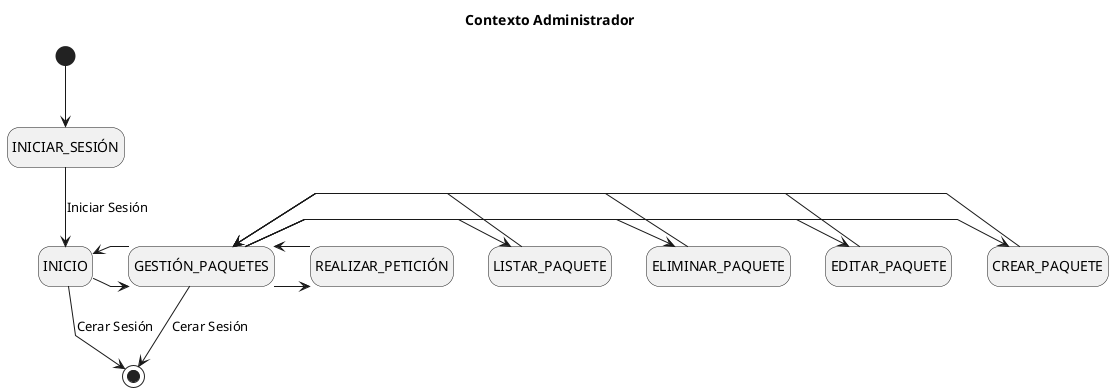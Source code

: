 @startuml Contexto
title Contexto Administrador

skinparam {
    NoteBackgroundColor #whiteSmoke
    NoteBorderColor #green
    linetype polyline
}

hide empty description

[*] --> INICIAR_SESIÓN
INICIAR_SESIÓN --> INICIO : Iniciar Sesión

INICIO -> GESTIÓN_PAQUETES
INICIO <- GESTIÓN_PAQUETES

GESTIÓN_PAQUETES -> CREAR_PAQUETE
GESTIÓN_PAQUETES <- CREAR_PAQUETE
GESTIÓN_PAQUETES -> EDITAR_PAQUETE
GESTIÓN_PAQUETES <- EDITAR_PAQUETE
GESTIÓN_PAQUETES -> ELIMINAR_PAQUETE
GESTIÓN_PAQUETES <- ELIMINAR_PAQUETE
GESTIÓN_PAQUETES -> LISTAR_PAQUETE
GESTIÓN_PAQUETES <- LISTAR_PAQUETE
GESTIÓN_PAQUETES -> REALIZAR_PETICIÓN
GESTIÓN_PAQUETES <- REALIZAR_PETICIÓN

INICIO --> [*] : Cerar Sesión
GESTIÓN_PAQUETES --> [*] : Cerar Sesión


@enduml